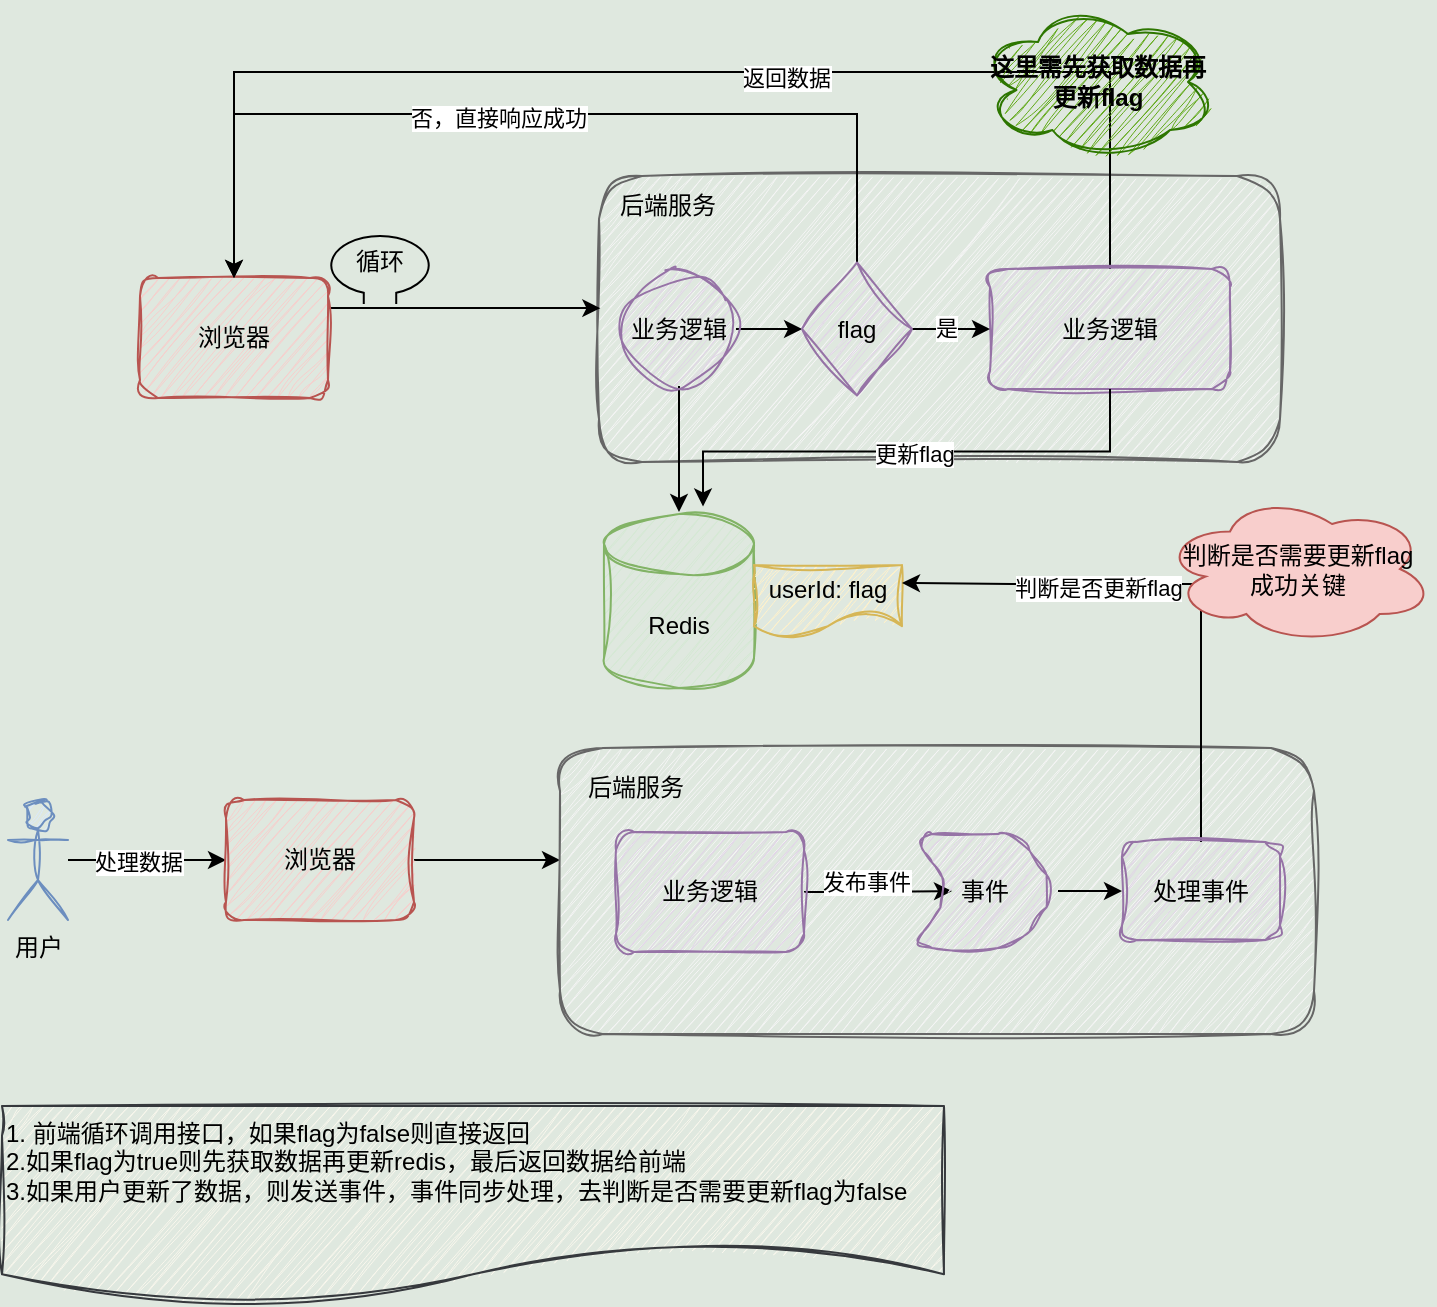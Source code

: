 <mxfile version="24.0.0" type="github">
  <diagram name="第 1 页" id="rKr3Fed1kXl4g8ZNvlNc">
    <mxGraphModel dx="765" dy="707" grid="0" gridSize="10" guides="1" tooltips="1" connect="1" arrows="1" fold="1" page="1" pageScale="1" pageWidth="827" pageHeight="1169" background="#DFE8DF" math="0" shadow="0">
      <root>
        <mxCell id="0" />
        <mxCell id="1" parent="0" />
        <mxCell id="wEfYcGbgAaQc5KV3uUmz-11" value="" style="rounded=1;whiteSpace=wrap;html=1;fillColor=#f5f5f5;fontColor=#333333;strokeColor=#666666;sketch=1;curveFitting=1;jiggle=2;" vertex="1" parent="1">
          <mxGeometry x="399.5" y="238" width="340.5" height="143" as="geometry" />
        </mxCell>
        <mxCell id="wEfYcGbgAaQc5KV3uUmz-30" style="edgeStyle=orthogonalEdgeStyle;rounded=0;orthogonalLoop=1;jettySize=auto;html=1;entryX=0;entryY=0.5;entryDx=0;entryDy=0;" edge="1" parent="1" source="wEfYcGbgAaQc5KV3uUmz-1" target="wEfYcGbgAaQc5KV3uUmz-29">
          <mxGeometry relative="1" as="geometry" />
        </mxCell>
        <mxCell id="wEfYcGbgAaQc5KV3uUmz-33" value="处理数据" style="edgeLabel;html=1;align=center;verticalAlign=middle;resizable=0;points=[];" vertex="1" connectable="0" parent="wEfYcGbgAaQc5KV3uUmz-30">
          <mxGeometry x="-0.128" y="-1" relative="1" as="geometry">
            <mxPoint as="offset" />
          </mxGeometry>
        </mxCell>
        <mxCell id="wEfYcGbgAaQc5KV3uUmz-1" value="用户" style="shape=umlActor;verticalLabelPosition=bottom;verticalAlign=top;html=1;outlineConnect=0;fillColor=#dae8fc;strokeColor=#6c8ebf;sketch=1;curveFitting=1;jiggle=2;" vertex="1" parent="1">
          <mxGeometry x="104" y="550" width="30" height="60" as="geometry" />
        </mxCell>
        <mxCell id="wEfYcGbgAaQc5KV3uUmz-2" value="Redis" style="shape=cylinder3;whiteSpace=wrap;html=1;boundedLbl=1;backgroundOutline=1;size=15;shadow=0;textShadow=0;fillColor=#d5e8d4;strokeColor=#82b366;sketch=1;curveFitting=1;jiggle=2;fillStyle=auto;labelBackgroundColor=none;labelBorderColor=none;perimeterSpacing=1;" vertex="1" parent="1">
          <mxGeometry x="402" y="407" width="75" height="87" as="geometry" />
        </mxCell>
        <mxCell id="wEfYcGbgAaQc5KV3uUmz-3" value="userId: flag" style="shape=document;whiteSpace=wrap;html=1;boundedLbl=1;fillColor=#fff2cc;strokeColor=#d6b656;sketch=1;curveFitting=1;jiggle=2;" vertex="1" parent="1">
          <mxGeometry x="477" y="432.5" width="74" height="36" as="geometry" />
        </mxCell>
        <mxCell id="wEfYcGbgAaQc5KV3uUmz-7" style="edgeStyle=orthogonalEdgeStyle;rounded=0;orthogonalLoop=1;jettySize=auto;html=1;exitX=1;exitY=0.25;exitDx=0;exitDy=0;entryX=0.002;entryY=0.462;entryDx=0;entryDy=0;entryPerimeter=0;" edge="1" parent="1" source="wEfYcGbgAaQc5KV3uUmz-5" target="wEfYcGbgAaQc5KV3uUmz-11">
          <mxGeometry relative="1" as="geometry">
            <mxPoint x="396" y="302" as="targetPoint" />
          </mxGeometry>
        </mxCell>
        <mxCell id="wEfYcGbgAaQc5KV3uUmz-5" value="浏览器" style="rounded=1;whiteSpace=wrap;html=1;fillColor=#f8cecc;strokeColor=#b85450;shadow=0;textShadow=0;glass=0;sketch=1;curveFitting=1;jiggle=2;" vertex="1" parent="1">
          <mxGeometry x="170" y="289" width="94" height="60" as="geometry" />
        </mxCell>
        <mxCell id="wEfYcGbgAaQc5KV3uUmz-26" style="edgeStyle=orthogonalEdgeStyle;rounded=0;orthogonalLoop=1;jettySize=auto;html=1;exitX=0.5;exitY=0;exitDx=0;exitDy=0;entryX=0.5;entryY=0;entryDx=0;entryDy=0;" edge="1" parent="1" source="wEfYcGbgAaQc5KV3uUmz-9" target="wEfYcGbgAaQc5KV3uUmz-5">
          <mxGeometry relative="1" as="geometry">
            <Array as="points">
              <mxPoint x="655" y="186" />
              <mxPoint x="217" y="186" />
            </Array>
          </mxGeometry>
        </mxCell>
        <mxCell id="wEfYcGbgAaQc5KV3uUmz-27" value="返回数据" style="edgeLabel;html=1;align=center;verticalAlign=middle;resizable=0;points=[];" vertex="1" connectable="0" parent="wEfYcGbgAaQc5KV3uUmz-26">
          <mxGeometry x="-0.183" y="3" relative="1" as="geometry">
            <mxPoint as="offset" />
          </mxGeometry>
        </mxCell>
        <mxCell id="wEfYcGbgAaQc5KV3uUmz-9" value="业务逻辑" style="rounded=1;whiteSpace=wrap;html=1;fillColor=#e1d5e7;strokeColor=#9673a6;sketch=1;curveFitting=1;jiggle=2;glass=0;" vertex="1" parent="1">
          <mxGeometry x="595" y="284.5" width="120" height="60" as="geometry" />
        </mxCell>
        <mxCell id="wEfYcGbgAaQc5KV3uUmz-12" value="后端服务" style="text;html=1;align=center;verticalAlign=middle;whiteSpace=wrap;rounded=0;" vertex="1" parent="1">
          <mxGeometry x="403.5" y="238" width="60" height="30" as="geometry" />
        </mxCell>
        <mxCell id="wEfYcGbgAaQc5KV3uUmz-15" style="edgeStyle=orthogonalEdgeStyle;rounded=0;orthogonalLoop=1;jettySize=auto;html=1;" edge="1" parent="1" source="wEfYcGbgAaQc5KV3uUmz-14" target="wEfYcGbgAaQc5KV3uUmz-2">
          <mxGeometry relative="1" as="geometry" />
        </mxCell>
        <mxCell id="wEfYcGbgAaQc5KV3uUmz-17" value="" style="edgeStyle=orthogonalEdgeStyle;rounded=0;orthogonalLoop=1;jettySize=auto;html=1;" edge="1" parent="1" source="wEfYcGbgAaQc5KV3uUmz-14" target="wEfYcGbgAaQc5KV3uUmz-16">
          <mxGeometry relative="1" as="geometry" />
        </mxCell>
        <mxCell id="wEfYcGbgAaQc5KV3uUmz-14" value="业务逻辑" style="ellipse;whiteSpace=wrap;html=1;aspect=fixed;sketch=1;curveFitting=1;jiggle=2;fillColor=#e1d5e7;strokeColor=#9673a6;" vertex="1" parent="1">
          <mxGeometry x="411" y="286" width="57" height="57" as="geometry" />
        </mxCell>
        <mxCell id="wEfYcGbgAaQc5KV3uUmz-20" value="" style="edgeStyle=orthogonalEdgeStyle;rounded=0;orthogonalLoop=1;jettySize=auto;html=1;" edge="1" parent="1" source="wEfYcGbgAaQc5KV3uUmz-16" target="wEfYcGbgAaQc5KV3uUmz-9">
          <mxGeometry relative="1" as="geometry" />
        </mxCell>
        <mxCell id="wEfYcGbgAaQc5KV3uUmz-28" value="是" style="edgeLabel;html=1;align=center;verticalAlign=middle;resizable=0;points=[];" vertex="1" connectable="0" parent="wEfYcGbgAaQc5KV3uUmz-20">
          <mxGeometry x="-0.125" y="1" relative="1" as="geometry">
            <mxPoint as="offset" />
          </mxGeometry>
        </mxCell>
        <mxCell id="wEfYcGbgAaQc5KV3uUmz-22" style="edgeStyle=orthogonalEdgeStyle;rounded=0;orthogonalLoop=1;jettySize=auto;html=1;entryX=0.5;entryY=0;entryDx=0;entryDy=0;" edge="1" parent="1" source="wEfYcGbgAaQc5KV3uUmz-16" target="wEfYcGbgAaQc5KV3uUmz-5">
          <mxGeometry relative="1" as="geometry">
            <Array as="points">
              <mxPoint x="529" y="207" />
              <mxPoint x="217" y="207" />
            </Array>
          </mxGeometry>
        </mxCell>
        <mxCell id="wEfYcGbgAaQc5KV3uUmz-23" value="否，直接响应成功" style="edgeLabel;html=1;align=center;verticalAlign=middle;resizable=0;points=[];" vertex="1" connectable="0" parent="wEfYcGbgAaQc5KV3uUmz-22">
          <mxGeometry x="0.086" y="2" relative="1" as="geometry">
            <mxPoint as="offset" />
          </mxGeometry>
        </mxCell>
        <mxCell id="wEfYcGbgAaQc5KV3uUmz-16" value="flag" style="rhombus;whiteSpace=wrap;html=1;fillColor=#e1d5e7;strokeColor=#9673a6;sketch=1;curveFitting=1;jiggle=2;" vertex="1" parent="1">
          <mxGeometry x="501" y="281.25" width="55" height="66.5" as="geometry" />
        </mxCell>
        <mxCell id="wEfYcGbgAaQc5KV3uUmz-31" style="edgeStyle=orthogonalEdgeStyle;rounded=0;orthogonalLoop=1;jettySize=auto;html=1;" edge="1" parent="1" source="wEfYcGbgAaQc5KV3uUmz-29">
          <mxGeometry relative="1" as="geometry">
            <mxPoint x="380.0" y="580" as="targetPoint" />
          </mxGeometry>
        </mxCell>
        <mxCell id="wEfYcGbgAaQc5KV3uUmz-29" value="浏览器" style="rounded=1;whiteSpace=wrap;html=1;fillColor=#f8cecc;strokeColor=#b85450;shadow=0;textShadow=0;glass=0;sketch=1;curveFitting=1;jiggle=2;" vertex="1" parent="1">
          <mxGeometry x="213" y="550" width="94" height="60" as="geometry" />
        </mxCell>
        <mxCell id="wEfYcGbgAaQc5KV3uUmz-35" value="" style="rounded=1;whiteSpace=wrap;html=1;fillColor=#f5f5f5;fontColor=#333333;strokeColor=#666666;sketch=1;curveFitting=1;jiggle=2;" vertex="1" parent="1">
          <mxGeometry x="380" y="524" width="377" height="143" as="geometry" />
        </mxCell>
        <mxCell id="wEfYcGbgAaQc5KV3uUmz-36" value="后端服务" style="text;html=1;align=center;verticalAlign=middle;whiteSpace=wrap;rounded=0;" vertex="1" parent="1">
          <mxGeometry x="388" y="529" width="60" height="30" as="geometry" />
        </mxCell>
        <mxCell id="wEfYcGbgAaQc5KV3uUmz-39" value="" style="edgeStyle=orthogonalEdgeStyle;rounded=0;orthogonalLoop=1;jettySize=auto;html=1;" edge="1" parent="1" source="wEfYcGbgAaQc5KV3uUmz-37" target="wEfYcGbgAaQc5KV3uUmz-38">
          <mxGeometry relative="1" as="geometry" />
        </mxCell>
        <mxCell id="wEfYcGbgAaQc5KV3uUmz-40" value="发布事件" style="edgeLabel;html=1;align=center;verticalAlign=middle;resizable=0;points=[];" vertex="1" connectable="0" parent="wEfYcGbgAaQc5KV3uUmz-39">
          <mxGeometry x="-0.346" y="-6" relative="1" as="geometry">
            <mxPoint x="6" y="-11" as="offset" />
          </mxGeometry>
        </mxCell>
        <mxCell id="wEfYcGbgAaQc5KV3uUmz-37" value="业务逻辑" style="rounded=1;whiteSpace=wrap;html=1;sketch=1;curveFitting=1;jiggle=2;fillColor=#e1d5e7;strokeColor=#9673a6;" vertex="1" parent="1">
          <mxGeometry x="408" y="566" width="94" height="60" as="geometry" />
        </mxCell>
        <mxCell id="wEfYcGbgAaQc5KV3uUmz-42" value="" style="edgeStyle=orthogonalEdgeStyle;rounded=0;orthogonalLoop=1;jettySize=auto;html=1;" edge="1" parent="1" source="wEfYcGbgAaQc5KV3uUmz-38" target="wEfYcGbgAaQc5KV3uUmz-41">
          <mxGeometry relative="1" as="geometry" />
        </mxCell>
        <mxCell id="wEfYcGbgAaQc5KV3uUmz-38" value="事件" style="shape=step;perimeter=stepPerimeter;whiteSpace=wrap;html=1;fixedSize=1;fillColor=#e1d5e7;strokeColor=#9673a6;rounded=1;sketch=1;curveFitting=1;jiggle=2;" vertex="1" parent="1">
          <mxGeometry x="556" y="567" width="73" height="57" as="geometry" />
        </mxCell>
        <mxCell id="wEfYcGbgAaQc5KV3uUmz-44" style="edgeStyle=orthogonalEdgeStyle;rounded=0;orthogonalLoop=1;jettySize=auto;html=1;entryX=1;entryY=0.25;entryDx=0;entryDy=0;" edge="1" parent="1" source="wEfYcGbgAaQc5KV3uUmz-41" target="wEfYcGbgAaQc5KV3uUmz-3">
          <mxGeometry relative="1" as="geometry">
            <Array as="points">
              <mxPoint x="701" y="442" />
              <mxPoint x="606" y="442" />
            </Array>
          </mxGeometry>
        </mxCell>
        <mxCell id="wEfYcGbgAaQc5KV3uUmz-45" value="判断是否更新flag" style="edgeLabel;html=1;align=center;verticalAlign=middle;resizable=0;points=[];" vertex="1" connectable="0" parent="wEfYcGbgAaQc5KV3uUmz-44">
          <mxGeometry x="0.295" y="2" relative="1" as="geometry">
            <mxPoint as="offset" />
          </mxGeometry>
        </mxCell>
        <mxCell id="wEfYcGbgAaQc5KV3uUmz-41" value="处理事件" style="whiteSpace=wrap;html=1;fillColor=#e1d5e7;strokeColor=#9673a6;rounded=1;sketch=1;curveFitting=1;jiggle=2;" vertex="1" parent="1">
          <mxGeometry x="661" y="571" width="79" height="49" as="geometry" />
        </mxCell>
        <mxCell id="wEfYcGbgAaQc5KV3uUmz-46" value="" style="verticalLabelPosition=bottom;shadow=0;dashed=0;align=center;html=1;verticalAlign=top;shape=mxgraph.electrical.radio.loop_antenna;" vertex="1" parent="1">
          <mxGeometry x="264" y="268" width="52" height="34" as="geometry" />
        </mxCell>
        <mxCell id="wEfYcGbgAaQc5KV3uUmz-47" value="循环" style="text;html=1;align=center;verticalAlign=middle;whiteSpace=wrap;rounded=0;" vertex="1" parent="1">
          <mxGeometry x="260" y="266" width="60" height="30" as="geometry" />
        </mxCell>
        <mxCell id="wEfYcGbgAaQc5KV3uUmz-48" value="判断是否需要更新flag&lt;div&gt;成功关键&lt;/div&gt;" style="ellipse;shape=cloud;whiteSpace=wrap;html=1;fillColor=#f8cecc;strokeColor=#b85450;align=center;" vertex="1" parent="1">
          <mxGeometry x="681" y="397" width="136" height="75" as="geometry" />
        </mxCell>
        <mxCell id="wEfYcGbgAaQc5KV3uUmz-49" style="edgeStyle=orthogonalEdgeStyle;rounded=0;orthogonalLoop=1;jettySize=auto;html=1;exitX=0.5;exitY=1;exitDx=0;exitDy=0;entryX=0.656;entryY=-0.031;entryDx=0;entryDy=0;entryPerimeter=0;" edge="1" parent="1" source="wEfYcGbgAaQc5KV3uUmz-9" target="wEfYcGbgAaQc5KV3uUmz-2">
          <mxGeometry relative="1" as="geometry" />
        </mxCell>
        <mxCell id="wEfYcGbgAaQc5KV3uUmz-50" value="更新flag" style="edgeLabel;html=1;align=center;verticalAlign=middle;resizable=0;points=[];" vertex="1" connectable="0" parent="wEfYcGbgAaQc5KV3uUmz-49">
          <mxGeometry x="-0.013" y="1" relative="1" as="geometry">
            <mxPoint as="offset" />
          </mxGeometry>
        </mxCell>
        <mxCell id="wEfYcGbgAaQc5KV3uUmz-51" value="这里需先获取数据再更新flag" style="ellipse;shape=cloud;whiteSpace=wrap;html=1;sketch=1;curveFitting=1;jiggle=2;fillColor=#60a917;strokeColor=#2D7600;fontColor=#000000;fontStyle=1" vertex="1" parent="1">
          <mxGeometry x="589" y="151" width="120" height="80" as="geometry" />
        </mxCell>
        <mxCell id="wEfYcGbgAaQc5KV3uUmz-53" value="1. 前端循环调用接口，如果flag为false则直接返回&lt;div style=&quot;&quot;&gt;2.如果flag为true则先获取数据再更新redis，最后返回数据给前端&lt;/div&gt;&lt;div&gt;3.如果用户更新了数据，则发送事件，事件同步处理，去判断是否需要更新flag为false&lt;/div&gt;&lt;div&gt;&lt;br&gt;&lt;/div&gt;" style="shape=document;whiteSpace=wrap;html=1;boundedLbl=1;fillColor=#f9f7ed;strokeColor=#36393d;sketch=1;curveFitting=1;jiggle=2;align=left;" vertex="1" parent="1">
          <mxGeometry x="101" y="703" width="471" height="99" as="geometry" />
        </mxCell>
      </root>
    </mxGraphModel>
  </diagram>
</mxfile>
